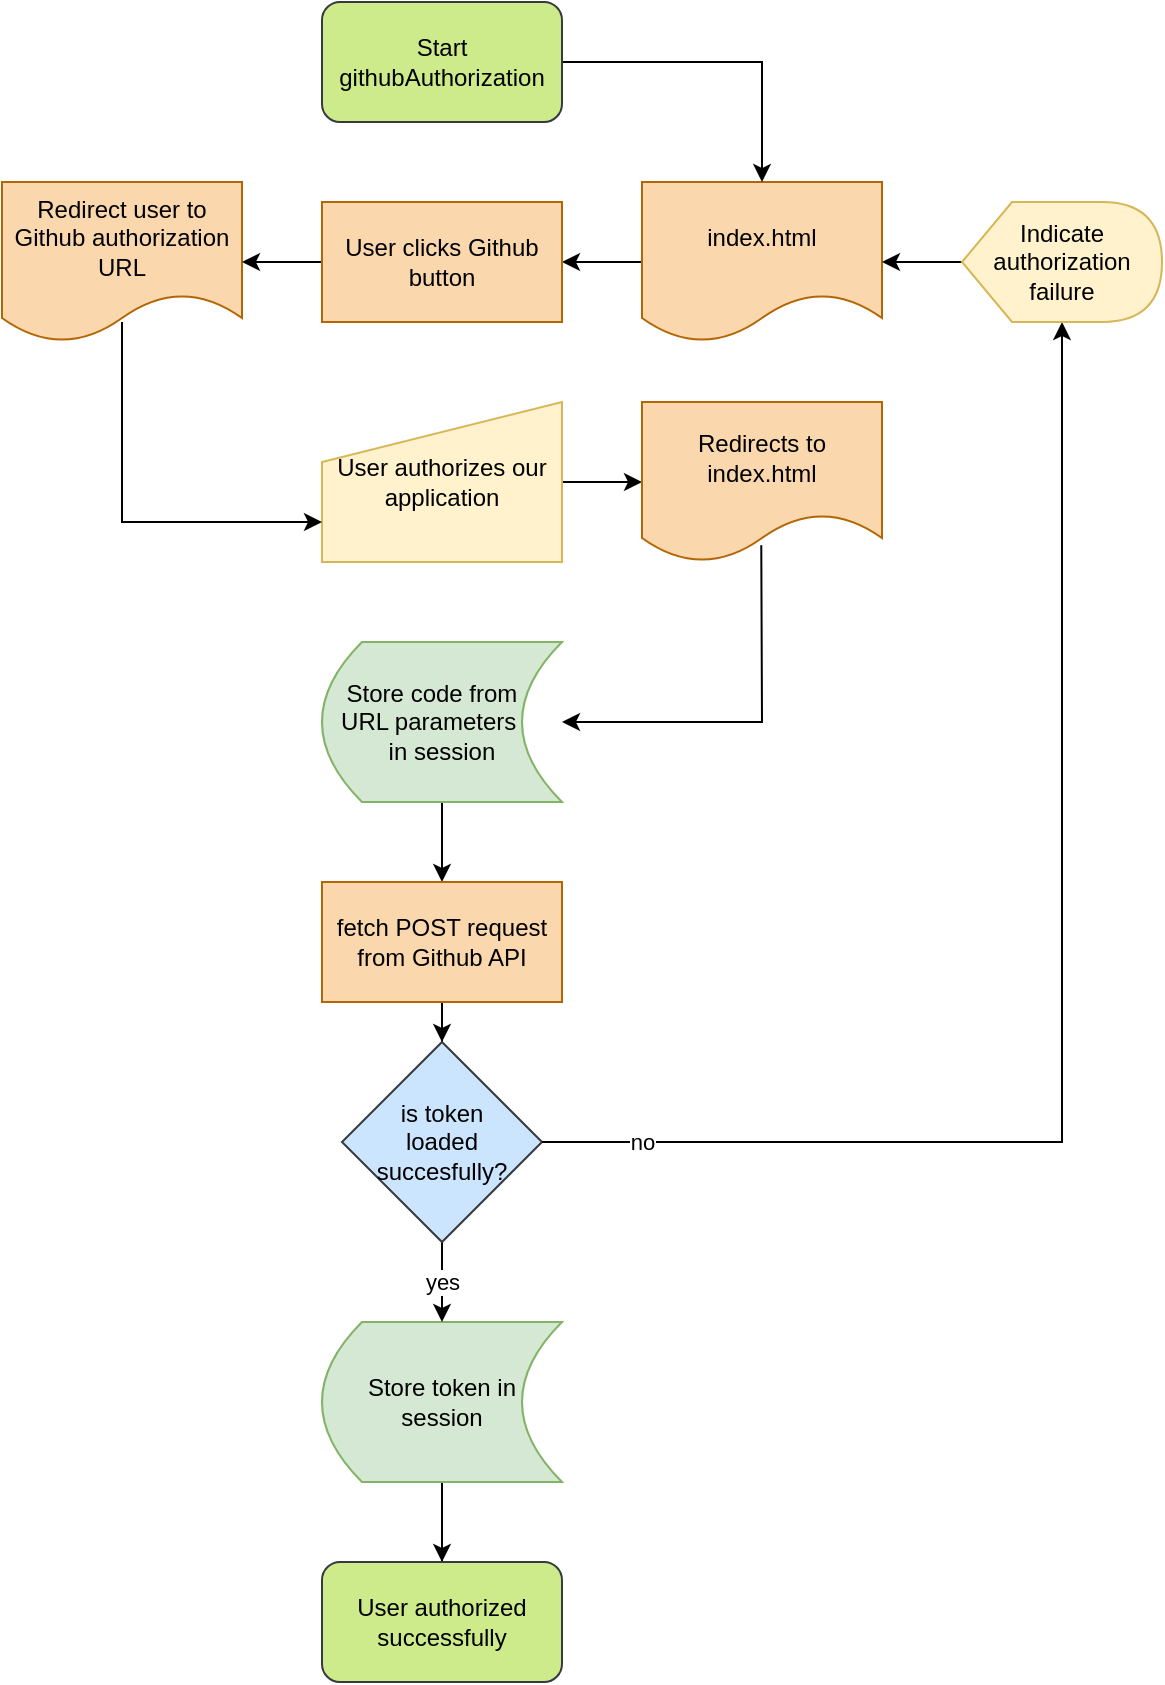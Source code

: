 <mxfile version="17.1.3" type="github">
  <diagram id="D_ejFvijXAPhIFrV98Vy" name="Page-1">
    <mxGraphModel dx="989" dy="1713" grid="1" gridSize="10" guides="1" tooltips="1" connect="1" arrows="1" fold="1" page="1" pageScale="1" pageWidth="827" pageHeight="1169" math="0" shadow="0">
      <root>
        <mxCell id="0" />
        <mxCell id="1" parent="0" />
        <mxCell id="zlcFvY1JKafBWj73im1r-41" value="" style="edgeStyle=orthogonalEdgeStyle;rounded=0;orthogonalLoop=1;jettySize=auto;html=1;" edge="1" parent="1" source="zlcFvY1JKafBWj73im1r-2" target="zlcFvY1JKafBWj73im1r-38">
          <mxGeometry relative="1" as="geometry" />
        </mxCell>
        <mxCell id="zlcFvY1JKafBWj73im1r-2" value="index.html" style="shape=document;whiteSpace=wrap;html=1;boundedLbl=1;fillColor=#fad7ac;strokeColor=#b46504;" vertex="1" parent="1">
          <mxGeometry x="320" y="30" width="120" height="80" as="geometry" />
        </mxCell>
        <mxCell id="zlcFvY1JKafBWj73im1r-18" value="" style="edgeStyle=orthogonalEdgeStyle;rounded=0;orthogonalLoop=1;jettySize=auto;html=1;" edge="1" parent="1" source="zlcFvY1JKafBWj73im1r-6" target="zlcFvY1JKafBWj73im1r-17">
          <mxGeometry relative="1" as="geometry" />
        </mxCell>
        <mxCell id="zlcFvY1JKafBWj73im1r-6" value="User authorizes our application" style="shape=manualInput;whiteSpace=wrap;html=1;fillColor=#fff2cc;strokeColor=#d6b656;gradientColor=none;" vertex="1" parent="1">
          <mxGeometry x="160" y="140" width="120" height="80" as="geometry" />
        </mxCell>
        <mxCell id="zlcFvY1JKafBWj73im1r-9" value="Redirect user to Github authorization URL" style="shape=document;whiteSpace=wrap;html=1;boundedLbl=1;fillColor=#fad7ac;strokeColor=#b46504;" vertex="1" parent="1">
          <mxGeometry y="30" width="120" height="80" as="geometry" />
        </mxCell>
        <mxCell id="zlcFvY1JKafBWj73im1r-17" value="Redirects to index.html" style="shape=document;whiteSpace=wrap;html=1;boundedLbl=1;fillColor=#fad7ac;strokeColor=#b46504;" vertex="1" parent="1">
          <mxGeometry x="320" y="140" width="120" height="80" as="geometry" />
        </mxCell>
        <mxCell id="zlcFvY1JKafBWj73im1r-24" value="" style="edgeStyle=orthogonalEdgeStyle;rounded=0;orthogonalLoop=1;jettySize=auto;html=1;" edge="1" parent="1" source="zlcFvY1JKafBWj73im1r-21" target="zlcFvY1JKafBWj73im1r-23">
          <mxGeometry relative="1" as="geometry" />
        </mxCell>
        <mxCell id="zlcFvY1JKafBWj73im1r-21" value="Store code from&amp;nbsp; &amp;nbsp;&lt;br&gt;URL parameters&amp;nbsp; &amp;nbsp;&amp;nbsp;&lt;br&gt;in session" style="shape=dataStorage;whiteSpace=wrap;html=1;fixedSize=1;gradientColor=none;fillColor=#d5e8d4;strokeColor=#82b366;" vertex="1" parent="1">
          <mxGeometry x="160" y="260" width="120" height="80" as="geometry" />
        </mxCell>
        <mxCell id="zlcFvY1JKafBWj73im1r-33" value="" style="edgeStyle=orthogonalEdgeStyle;rounded=0;orthogonalLoop=1;jettySize=auto;html=1;" edge="1" parent="1" source="zlcFvY1JKafBWj73im1r-23" target="zlcFvY1JKafBWj73im1r-29">
          <mxGeometry relative="1" as="geometry" />
        </mxCell>
        <mxCell id="zlcFvY1JKafBWj73im1r-23" value="fetch POST request from Github API" style="rounded=0;whiteSpace=wrap;html=1;fillColor=#fad7ac;strokeColor=#b46504;" vertex="1" parent="1">
          <mxGeometry x="160" y="380" width="120" height="60" as="geometry" />
        </mxCell>
        <mxCell id="zlcFvY1JKafBWj73im1r-28" value="" style="edgeStyle=orthogonalEdgeStyle;rounded=0;orthogonalLoop=1;jettySize=auto;html=1;" edge="1" parent="1" source="zlcFvY1JKafBWj73im1r-25" target="zlcFvY1JKafBWj73im1r-27">
          <mxGeometry relative="1" as="geometry" />
        </mxCell>
        <mxCell id="zlcFvY1JKafBWj73im1r-32" value="" style="edgeStyle=orthogonalEdgeStyle;rounded=0;orthogonalLoop=1;jettySize=auto;html=1;" edge="1" parent="1" source="zlcFvY1JKafBWj73im1r-25">
          <mxGeometry relative="1" as="geometry">
            <mxPoint x="220" y="760" as="targetPoint" />
          </mxGeometry>
        </mxCell>
        <mxCell id="zlcFvY1JKafBWj73im1r-25" value="Store token in session" style="shape=dataStorage;whiteSpace=wrap;html=1;fixedSize=1;gradientColor=none;fillColor=#d5e8d4;strokeColor=#82b366;" vertex="1" parent="1">
          <mxGeometry x="160" y="600" width="120" height="80" as="geometry" />
        </mxCell>
        <mxCell id="zlcFvY1JKafBWj73im1r-27" value="User authorized successfully" style="rounded=1;whiteSpace=wrap;html=1;fillColor=#cdeb8b;strokeColor=#36393d;" vertex="1" parent="1">
          <mxGeometry x="160" y="720" width="120" height="60" as="geometry" />
        </mxCell>
        <mxCell id="zlcFvY1JKafBWj73im1r-34" value="yes" style="edgeStyle=orthogonalEdgeStyle;rounded=0;orthogonalLoop=1;jettySize=auto;html=1;" edge="1" parent="1" source="zlcFvY1JKafBWj73im1r-29" target="zlcFvY1JKafBWj73im1r-25">
          <mxGeometry relative="1" as="geometry" />
        </mxCell>
        <mxCell id="zlcFvY1JKafBWj73im1r-29" value="is token &lt;br&gt;loaded succesfully?" style="rhombus;whiteSpace=wrap;html=1;fillColor=#cce5ff;strokeColor=#36393d;" vertex="1" parent="1">
          <mxGeometry x="170" y="460" width="100" height="100" as="geometry" />
        </mxCell>
        <mxCell id="zlcFvY1JKafBWj73im1r-35" value="no&lt;br&gt;" style="endArrow=classic;html=1;rounded=0;exitX=1;exitY=0.5;exitDx=0;exitDy=0;" edge="1" parent="1" source="zlcFvY1JKafBWj73im1r-29" target="zlcFvY1JKafBWj73im1r-36">
          <mxGeometry x="-0.851" width="50" height="50" relative="1" as="geometry">
            <mxPoint x="460" y="720" as="sourcePoint" />
            <mxPoint x="400" y="120" as="targetPoint" />
            <Array as="points">
              <mxPoint x="530" y="510" />
            </Array>
            <mxPoint as="offset" />
          </mxGeometry>
        </mxCell>
        <mxCell id="zlcFvY1JKafBWj73im1r-37" value="" style="edgeStyle=orthogonalEdgeStyle;rounded=0;orthogonalLoop=1;jettySize=auto;html=1;" edge="1" parent="1" source="zlcFvY1JKafBWj73im1r-36" target="zlcFvY1JKafBWj73im1r-2">
          <mxGeometry relative="1" as="geometry" />
        </mxCell>
        <mxCell id="zlcFvY1JKafBWj73im1r-36" value="Indicate authorization failure" style="shape=display;whiteSpace=wrap;html=1;fillColor=#fff2cc;strokeColor=#d6b656;" vertex="1" parent="1">
          <mxGeometry x="480" y="40" width="100" height="60" as="geometry" />
        </mxCell>
        <mxCell id="zlcFvY1JKafBWj73im1r-43" value="" style="edgeStyle=orthogonalEdgeStyle;rounded=0;orthogonalLoop=1;jettySize=auto;html=1;" edge="1" parent="1" source="zlcFvY1JKafBWj73im1r-38" target="zlcFvY1JKafBWj73im1r-9">
          <mxGeometry relative="1" as="geometry" />
        </mxCell>
        <mxCell id="zlcFvY1JKafBWj73im1r-38" value="User clicks Github button" style="rounded=0;whiteSpace=wrap;html=1;fillColor=#fad7ac;strokeColor=#b46504;" vertex="1" parent="1">
          <mxGeometry x="160" y="40" width="120" height="60" as="geometry" />
        </mxCell>
        <mxCell id="zlcFvY1JKafBWj73im1r-40" value="" style="edgeStyle=orthogonalEdgeStyle;rounded=0;orthogonalLoop=1;jettySize=auto;html=1;" edge="1" parent="1" source="zlcFvY1JKafBWj73im1r-39" target="zlcFvY1JKafBWj73im1r-2">
          <mxGeometry relative="1" as="geometry" />
        </mxCell>
        <mxCell id="zlcFvY1JKafBWj73im1r-39" value="Start githubAuthorization" style="rounded=1;whiteSpace=wrap;html=1;fillColor=#cdeb8b;strokeColor=#36393d;" vertex="1" parent="1">
          <mxGeometry x="160" y="-60" width="120" height="60" as="geometry" />
        </mxCell>
        <mxCell id="zlcFvY1JKafBWj73im1r-44" value="" style="endArrow=classic;html=1;rounded=0;entryX=0;entryY=0.75;entryDx=0;entryDy=0;" edge="1" parent="1" target="zlcFvY1JKafBWj73im1r-6">
          <mxGeometry width="50" height="50" relative="1" as="geometry">
            <mxPoint x="60" y="100" as="sourcePoint" />
            <mxPoint x="60" y="200" as="targetPoint" />
            <Array as="points">
              <mxPoint x="60" y="200" />
            </Array>
          </mxGeometry>
        </mxCell>
        <mxCell id="zlcFvY1JKafBWj73im1r-45" value="" style="endArrow=classic;html=1;rounded=0;entryX=1;entryY=0.5;entryDx=0;entryDy=0;exitX=0.497;exitY=0.895;exitDx=0;exitDy=0;exitPerimeter=0;" edge="1" parent="1" source="zlcFvY1JKafBWj73im1r-17" target="zlcFvY1JKafBWj73im1r-21">
          <mxGeometry width="50" height="50" relative="1" as="geometry">
            <mxPoint x="380" y="230" as="sourcePoint" />
            <mxPoint x="360" y="280" as="targetPoint" />
            <Array as="points">
              <mxPoint x="380" y="300" />
            </Array>
          </mxGeometry>
        </mxCell>
      </root>
    </mxGraphModel>
  </diagram>
</mxfile>
